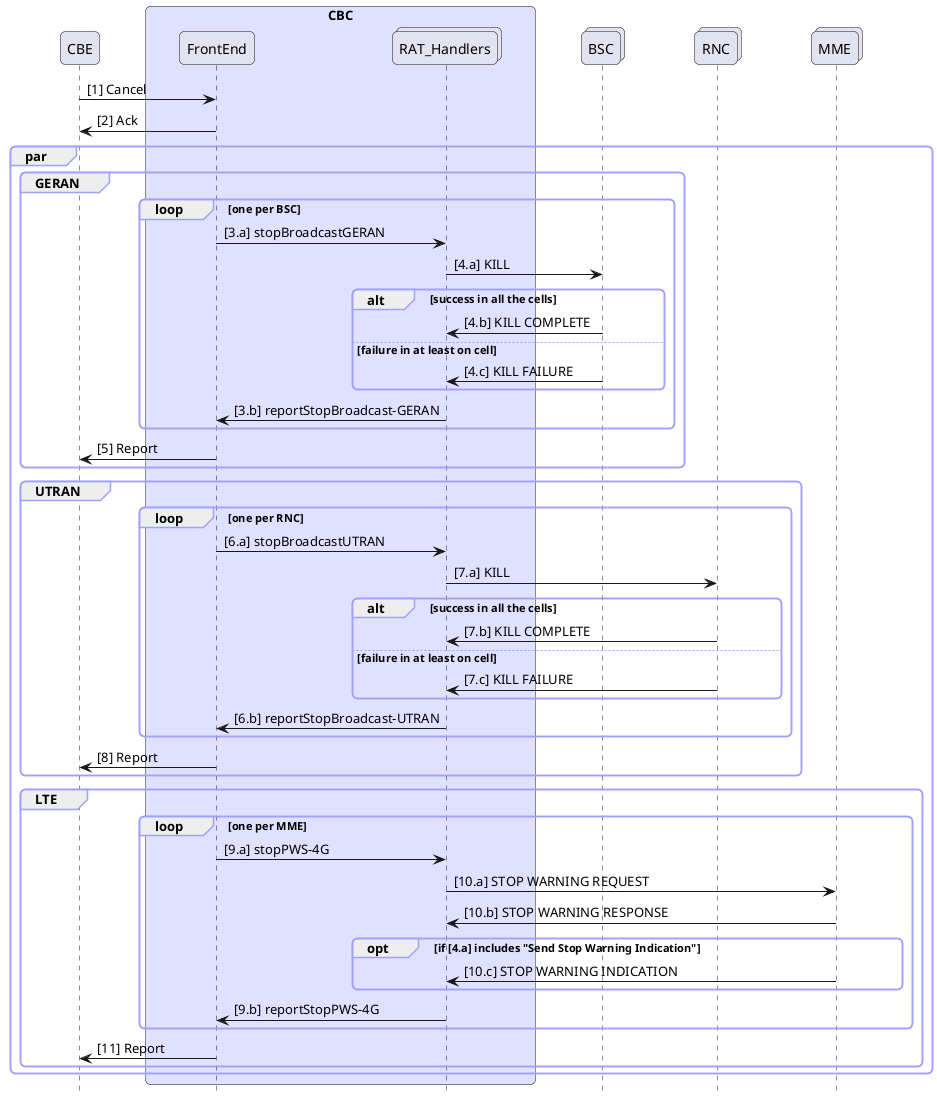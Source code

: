 @startuml
hide footbox
skinparam Shadowing false
skinparam BackgroundColor transparent
skinparam SequenceGroupBodyBackgroundColor transparent
skinparam roundcorner 10
skinparam ParticipantPadding 30
skinparam BoxPadding 10
skinparam SequenceGroupBorderColor #a0a0ff

participant CBE as cbe
box "CBC" #e0e0ff
participant FrontEnd as fe
collections RAT_Handlers as handlers
end box
collections BSC as bsc
collections RNC as rnc
collections MME as mme

'autonumber "[0]"

cbe -> fe: [1] Cancel
fe -> cbe: [2] Ack
par
    group GERAN
        loop one per BSC
            fe -> handlers: [3.a] stopBroadcastGERAN
            handlers -> bsc: [4.a] KILL
            alt success in all the cells
                bsc -> handlers: [4.b] KILL COMPLETE
            else failure in at least on cell
                bsc -> handlers: [4.c] KILL FAILURE
            end
            handlers -> fe: [3.b] reportStopBroadcast-GERAN
        end
        fe -> cbe: [5] Report
    end
    group UTRAN
        loop one per RNC
            fe -> handlers: [6.a] stopBroadcastUTRAN
            handlers -> rnc: [7.a] KILL
            alt success in all the cells
                rnc -> handlers: [7.b] KILL COMPLETE
            else failure in at least on cell
                rnc -> handlers: [7.c] KILL FAILURE
            end
            handlers -> fe: [6.b] reportStopBroadcast-UTRAN
        end
        fe -> cbe: [8] Report
    end
    group LTE
        loop one per MME
            fe -> handlers: [9.a] stopPWS-4G
            handlers -> mme: [10.a] STOP WARNING REQUEST
            mme -> handlers: [10.b] STOP WARNING RESPONSE
            opt if [4.a] includes "Send Stop Warning Indication"
                mme -> handlers: [10.c] STOP WARNING INDICATION
            end
            handlers -> fe: [9.b] reportStopPWS-4G
        end
        fe -> cbe: [11] Report
    end
end
@enduml